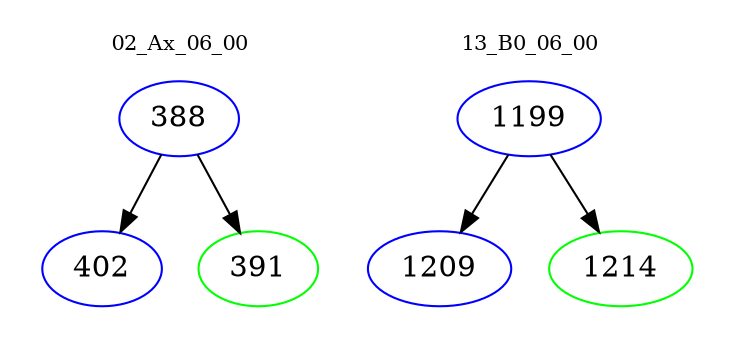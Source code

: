 digraph{
subgraph cluster_0 {
color = white
label = "02_Ax_06_00";
fontsize=10;
T0_388 [label="388", color="blue"]
T0_388 -> T0_402 [color="black"]
T0_402 [label="402", color="blue"]
T0_388 -> T0_391 [color="black"]
T0_391 [label="391", color="green"]
}
subgraph cluster_1 {
color = white
label = "13_B0_06_00";
fontsize=10;
T1_1199 [label="1199", color="blue"]
T1_1199 -> T1_1209 [color="black"]
T1_1209 [label="1209", color="blue"]
T1_1199 -> T1_1214 [color="black"]
T1_1214 [label="1214", color="green"]
}
}
